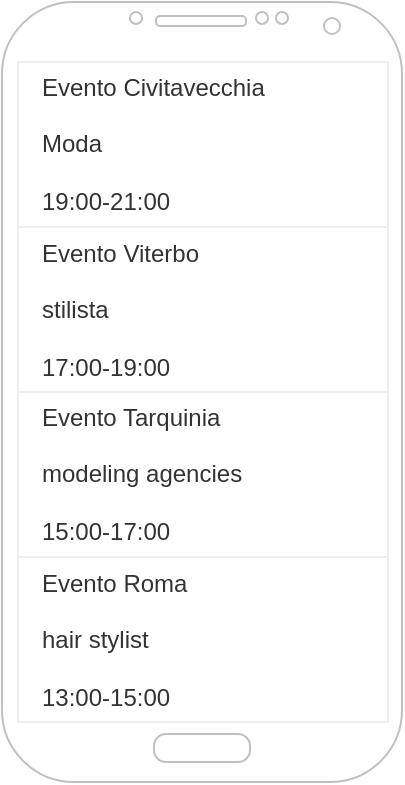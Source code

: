<mxfile version="14.2.7" type="github">
  <diagram id="ceMUIxPb_BQiXvaZSJ3s" name="Page-1">
    <mxGraphModel dx="870" dy="450" grid="1" gridSize="10" guides="1" tooltips="1" connect="1" arrows="1" fold="1" page="1" pageScale="1" pageWidth="827" pageHeight="1169" math="0" shadow="0">
      <root>
        <mxCell id="0" />
        <mxCell id="1" parent="0" />
        <mxCell id="1DK2qS4NFeGQICrwRhAG-1" value="" style="verticalLabelPosition=bottom;verticalAlign=top;html=1;shadow=0;dashed=0;strokeWidth=1;shape=mxgraph.android.phone2;strokeColor=#c0c0c0;" vertex="1" parent="1">
          <mxGeometry x="314" y="60" width="200" height="390" as="geometry" />
        </mxCell>
        <mxCell id="1DK2qS4NFeGQICrwRhAG-2" value="" style="strokeWidth=1;html=1;shadow=0;dashed=0;shape=mxgraph.android.rrect;rSize=0;strokeColor=#eeeeee;fillColor=#ffffff;gradientColor=none;" vertex="1" parent="1">
          <mxGeometry x="322" y="90" width="185" height="330" as="geometry" />
        </mxCell>
        <mxCell id="1DK2qS4NFeGQICrwRhAG-3" value="&lt;font style=&quot;font-size: 12px&quot;&gt;Evento &lt;/font&gt;&lt;font style=&quot;font-size: 12px&quot;&gt;Civitavecchia&lt;br&gt;&lt;br&gt;Moda&lt;br&gt;&lt;br&gt;19:00-21:00&lt;br&gt;&lt;/font&gt;" style="strokeColor=inherit;fillColor=inherit;gradientColor=inherit;strokeWidth=1;html=1;shadow=0;dashed=0;shape=mxgraph.android.rrect;rSize=0;align=left;spacingLeft=10;fontSize=8;fontColor=#333333;" vertex="1" parent="1DK2qS4NFeGQICrwRhAG-2">
          <mxGeometry width="185" height="82.5" as="geometry" />
        </mxCell>
        <mxCell id="1DK2qS4NFeGQICrwRhAG-4" value="&lt;font style=&quot;font-size: 12px&quot;&gt;Evento Viterbo&lt;br&gt;&lt;br&gt;stilista&lt;br&gt;&lt;br&gt;17:00-19:00&lt;br&gt;&lt;/font&gt;" style="strokeColor=inherit;fillColor=inherit;gradientColor=inherit;strokeWidth=1;html=1;shadow=0;dashed=0;shape=mxgraph.android.rrect;rSize=0;align=left;spacingLeft=10;fontSize=8;fontColor=#333333;" vertex="1" parent="1DK2qS4NFeGQICrwRhAG-2">
          <mxGeometry y="82.5" width="185" height="82.5" as="geometry" />
        </mxCell>
        <mxCell id="1DK2qS4NFeGQICrwRhAG-5" value="&lt;font style=&quot;font-size: 12px&quot;&gt;Evento Tarquinia&lt;br&gt;&lt;br&gt;modeling agencies&lt;br&gt;&lt;br&gt;15:00-17:00&lt;br&gt;&lt;/font&gt;" style="strokeColor=inherit;fillColor=inherit;gradientColor=inherit;strokeWidth=1;html=1;shadow=0;dashed=0;shape=mxgraph.android.rrect;rSize=0;align=left;spacingLeft=10;fontSize=8;fontColor=#333333;" vertex="1" parent="1DK2qS4NFeGQICrwRhAG-2">
          <mxGeometry y="165" width="185" height="82.5" as="geometry" />
        </mxCell>
        <mxCell id="1DK2qS4NFeGQICrwRhAG-6" value="&lt;font style=&quot;font-size: 12px&quot;&gt;Evento Roma&lt;br&gt;&lt;br&gt;hair stylist&lt;br&gt;&lt;br&gt;13:00-15:00&lt;br&gt;&lt;/font&gt;" style="strokeColor=inherit;fillColor=inherit;gradientColor=inherit;strokeWidth=1;html=1;shadow=0;dashed=0;shape=mxgraph.android.rrect;rSize=0;align=left;spacingLeft=10;fontSize=8;fontColor=#333333;" vertex="1" parent="1DK2qS4NFeGQICrwRhAG-2">
          <mxGeometry y="247.5" width="185" height="82.5" as="geometry" />
        </mxCell>
      </root>
    </mxGraphModel>
  </diagram>
</mxfile>
